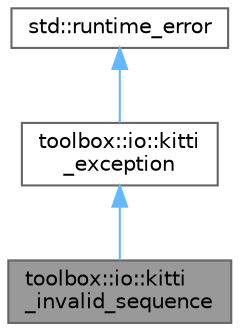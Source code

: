 digraph "toolbox::io::kitti_invalid_sequence"
{
 // LATEX_PDF_SIZE
  bgcolor="transparent";
  edge [fontname=Helvetica,fontsize=10,labelfontname=Helvetica,labelfontsize=10];
  node [fontname=Helvetica,fontsize=10,shape=box,height=0.2,width=0.4];
  Node1 [id="Node000001",label="toolbox::io::kitti\l_invalid_sequence",height=0.2,width=0.4,color="gray40", fillcolor="grey60", style="filled", fontcolor="black",tooltip="Exception thrown when sequence directory structure is invalid."];
  Node2 -> Node1 [id="edge1_Node000001_Node000002",dir="back",color="steelblue1",style="solid",tooltip=" "];
  Node2 [id="Node000002",label="toolbox::io::kitti\l_exception",height=0.2,width=0.4,color="gray40", fillcolor="white", style="filled",URL="$classtoolbox_1_1io_1_1kitti__exception.html",tooltip="Base exception for KITTI dataset operations."];
  Node3 -> Node2 [id="edge2_Node000002_Node000003",dir="back",color="steelblue1",style="solid",tooltip=" "];
  Node3 [id="Node000003",label="std::runtime_error",height=0.2,width=0.4,color="gray40", fillcolor="white", style="filled",tooltip=" "];
}
